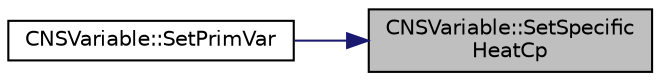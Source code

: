 digraph "CNSVariable::SetSpecificHeatCp"
{
 // LATEX_PDF_SIZE
  edge [fontname="Helvetica",fontsize="10",labelfontname="Helvetica",labelfontsize="10"];
  node [fontname="Helvetica",fontsize="10",shape=record];
  rankdir="RL";
  Node1 [label="CNSVariable::SetSpecific\lHeatCp",height=0.2,width=0.4,color="black", fillcolor="grey75", style="filled", fontcolor="black",tooltip="Set the specific heat Cp."];
  Node1 -> Node2 [dir="back",color="midnightblue",fontsize="10",style="solid",fontname="Helvetica"];
  Node2 [label="CNSVariable::SetPrimVar",height=0.2,width=0.4,color="black", fillcolor="white", style="filled",URL="$classCNSVariable.html#a0db8c1ede5090174259a69548d20c9fe",tooltip="Set all the primitive variables for compressible flows."];
}
